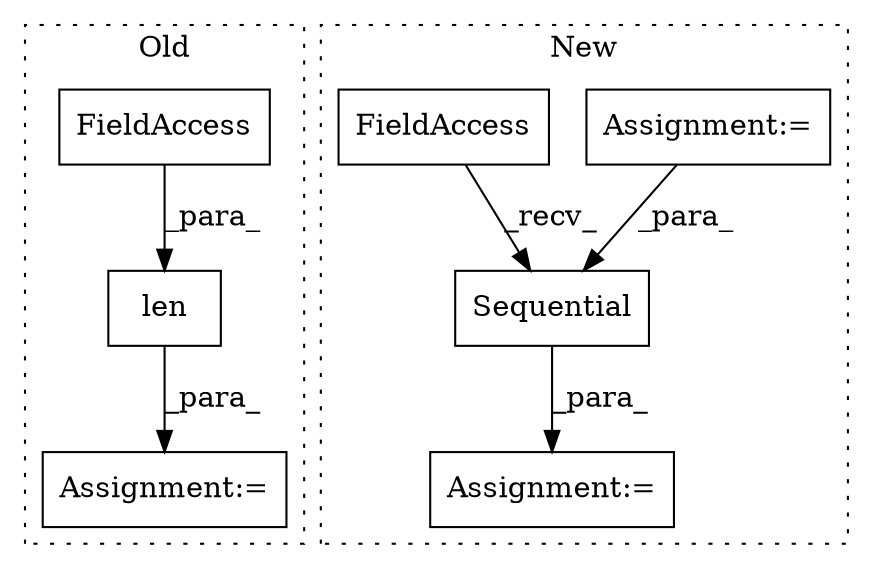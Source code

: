 digraph G {
subgraph cluster0 {
1 [label="len" a="32" s="18005,18035" l="4,1" shape="box"];
5 [label="FieldAccess" a="22" s="18009" l="26" shape="box"];
7 [label="Assignment:=" a="7" s="17922" l="1" shape="box"];
label = "Old";
style="dotted";
}
subgraph cluster1 {
2 [label="Sequential" a="32" s="12503,12529" l="11,1" shape="box"];
3 [label="Assignment:=" a="7" s="12351" l="1" shape="box"];
4 [label="FieldAccess" a="22" s="12494" l="8" shape="box"];
6 [label="Assignment:=" a="7" s="12493" l="1" shape="box"];
label = "New";
style="dotted";
}
1 -> 7 [label="_para_"];
2 -> 6 [label="_para_"];
3 -> 2 [label="_para_"];
4 -> 2 [label="_recv_"];
5 -> 1 [label="_para_"];
}